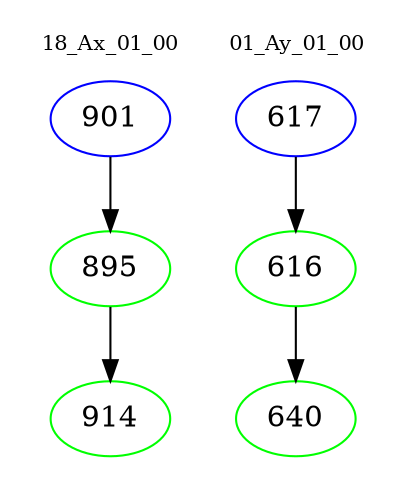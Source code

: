 digraph{
subgraph cluster_0 {
color = white
label = "18_Ax_01_00";
fontsize=10;
T0_901 [label="901", color="blue"]
T0_901 -> T0_895 [color="black"]
T0_895 [label="895", color="green"]
T0_895 -> T0_914 [color="black"]
T0_914 [label="914", color="green"]
}
subgraph cluster_1 {
color = white
label = "01_Ay_01_00";
fontsize=10;
T1_617 [label="617", color="blue"]
T1_617 -> T1_616 [color="black"]
T1_616 [label="616", color="green"]
T1_616 -> T1_640 [color="black"]
T1_640 [label="640", color="green"]
}
}
